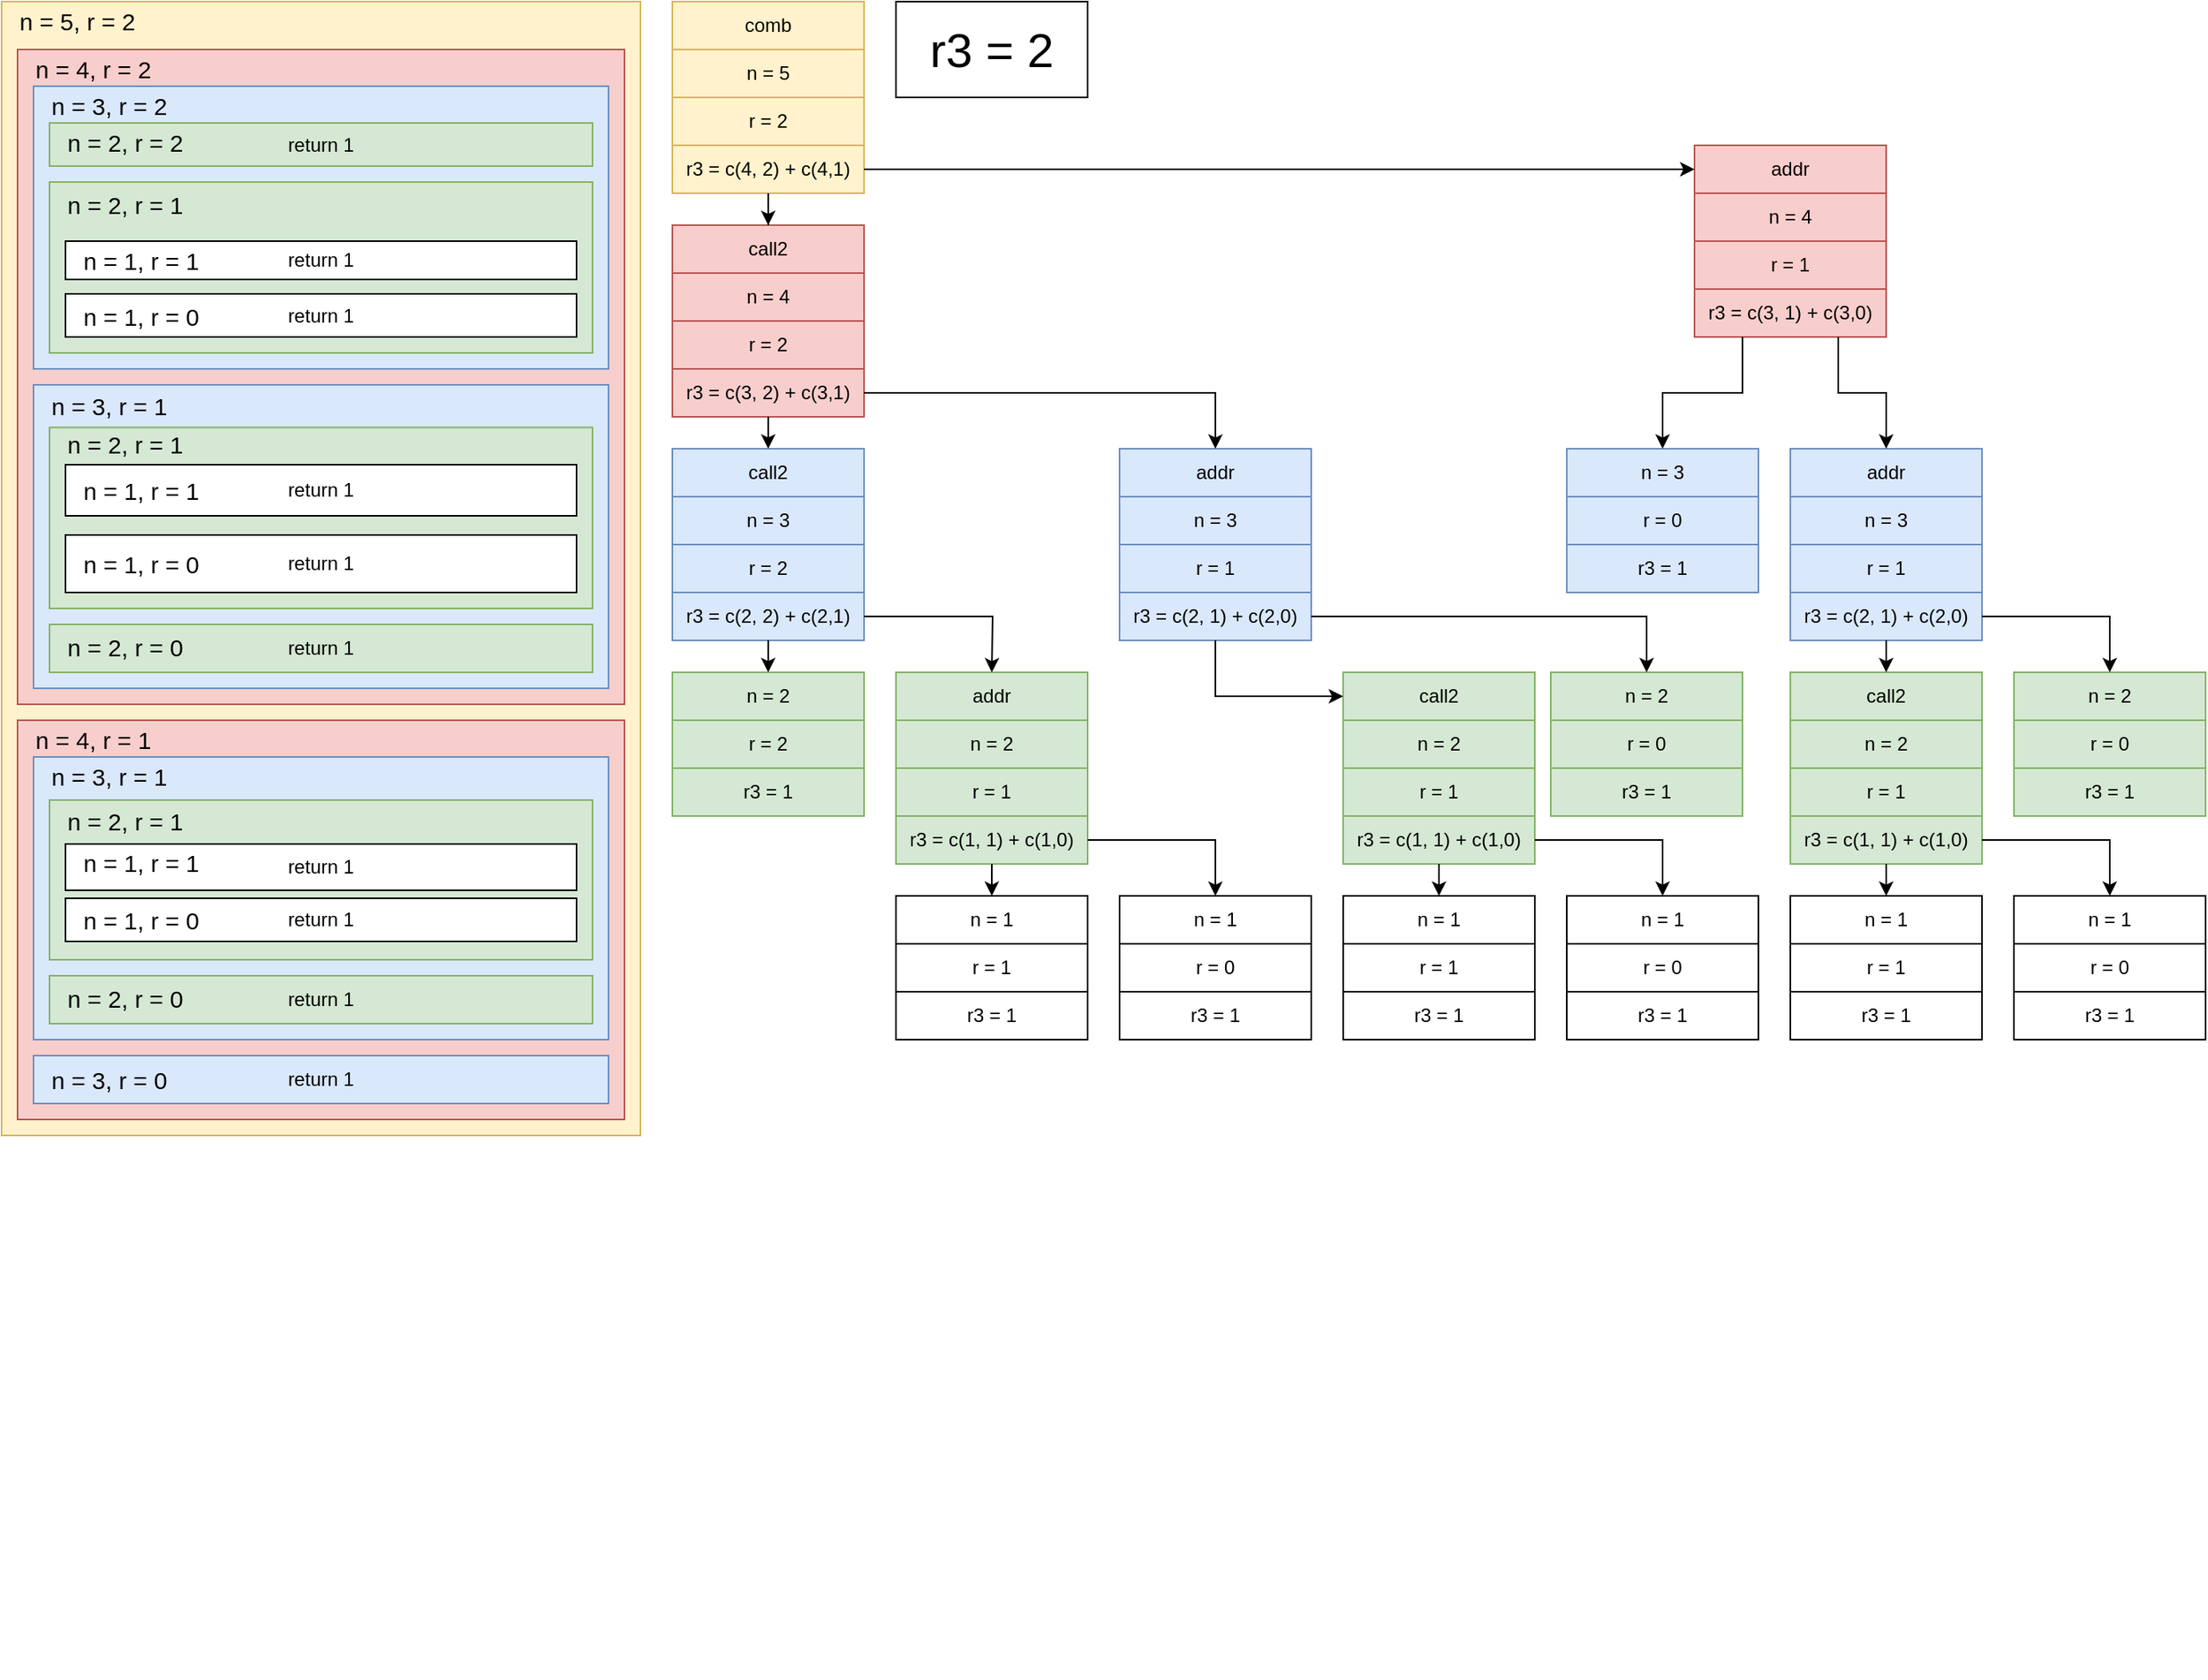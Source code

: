<mxfile version="13.7.9" type="device"><diagram id="LB0WEjZ6d3yHFkSn9CR7" name="Page-1"><mxGraphModel dx="801" dy="484" grid="1" gridSize="10" guides="1" tooltips="1" connect="1" arrows="0" fold="1" page="1" pageScale="1" pageWidth="850" pageHeight="1100" background="none" math="0" shadow="0"><root><mxCell id="0"/><mxCell id="1" parent="0"/><mxCell id="9eh6wwcIrEKke6Cwah-U-30" value="" style="rounded=0;whiteSpace=wrap;html=1;fillColor=#fff2cc;strokeColor=#d6b656;fontColor=#000000;" parent="1" vertex="1"><mxGeometry x="40" y="20" width="400" height="710" as="geometry"/></mxCell><mxCell id="9eh6wwcIrEKke6Cwah-U-1" value="" style="group;fontColor=#000000;" parent="1" vertex="1" connectable="0"><mxGeometry x="50" y="50" width="380" height="420" as="geometry"/></mxCell><mxCell id="PUM15sEf64f6lesMPgHg-26" value="" style="rounded=0;whiteSpace=wrap;html=1;shadow=0;glass=0;fillColor=#f8cecc;strokeColor=#b85450;fontColor=#000000;" parent="9eh6wwcIrEKke6Cwah-U-1" vertex="1"><mxGeometry width="380" height="410" as="geometry"/></mxCell><mxCell id="PUM15sEf64f6lesMPgHg-27" value="&lt;font style=&quot;font-size: 15px&quot;&gt;n = 4, r = 2&lt;/font&gt;" style="text;html=1;strokeColor=none;fillColor=none;align=center;verticalAlign=middle;whiteSpace=wrap;rounded=0;glass=0;shadow=0;fontColor=#000000;" parent="9eh6wwcIrEKke6Cwah-U-1" vertex="1"><mxGeometry width="95.45" height="23" as="geometry"/></mxCell><mxCell id="PUM15sEf64f6lesMPgHg-68" value="" style="rounded=0;whiteSpace=wrap;html=1;shadow=0;glass=0;fillColor=#dae8fc;strokeColor=#6c8ebf;fontColor=#000000;" parent="9eh6wwcIrEKke6Cwah-U-1" vertex="1"><mxGeometry x="10" y="23" width="360" height="177" as="geometry"/></mxCell><mxCell id="PUM15sEf64f6lesMPgHg-69" value="&lt;font style=&quot;font-size: 15px&quot;&gt;n = 3, r = 2&lt;/font&gt;" style="text;html=1;strokeColor=none;fillColor=none;align=center;verticalAlign=middle;whiteSpace=wrap;rounded=0;glass=0;shadow=0;fontColor=#000000;" parent="9eh6wwcIrEKke6Cwah-U-1" vertex="1"><mxGeometry x="10" y="23" width="95.45" height="23" as="geometry"/></mxCell><mxCell id="PUM15sEf64f6lesMPgHg-75" value="return 1" style="rounded=0;whiteSpace=wrap;html=1;shadow=0;glass=0;fillColor=#d5e8d4;strokeColor=#82b366;sketch=0;fontColor=#000000;" parent="9eh6wwcIrEKke6Cwah-U-1" vertex="1"><mxGeometry x="20" y="46" width="340" height="27" as="geometry"/></mxCell><mxCell id="PUM15sEf64f6lesMPgHg-76" value="&lt;font style=&quot;font-size: 15px&quot;&gt;n = 2, r = 2&lt;/font&gt;" style="text;html=1;strokeColor=none;fillColor=none;align=center;verticalAlign=middle;whiteSpace=wrap;rounded=0;glass=0;shadow=0;fontColor=#000000;" parent="9eh6wwcIrEKke6Cwah-U-1" vertex="1"><mxGeometry x="20" y="46" width="95.45" height="23" as="geometry"/></mxCell><mxCell id="PUM15sEf64f6lesMPgHg-77" value="" style="rounded=0;whiteSpace=wrap;html=1;shadow=0;glass=0;fillColor=#d5e8d4;strokeColor=#82b366;fontColor=#000000;" parent="9eh6wwcIrEKke6Cwah-U-1" vertex="1"><mxGeometry x="20" y="83" width="340" height="107" as="geometry"/></mxCell><mxCell id="PUM15sEf64f6lesMPgHg-82" value="&lt;font style=&quot;font-size: 15px&quot;&gt;n = 2, r = 1&lt;/font&gt;" style="text;html=1;strokeColor=none;fillColor=none;align=center;verticalAlign=middle;whiteSpace=wrap;rounded=0;glass=0;shadow=0;fontColor=#000000;" parent="9eh6wwcIrEKke6Cwah-U-1" vertex="1"><mxGeometry x="20" y="83.5" width="95.45" height="26.5" as="geometry"/></mxCell><mxCell id="PUM15sEf64f6lesMPgHg-90" value="" style="group;fontColor=#000000;" parent="9eh6wwcIrEKke6Cwah-U-1" vertex="1" connectable="0"><mxGeometry x="30" y="120" width="320" height="24" as="geometry"/></mxCell><mxCell id="PUM15sEf64f6lesMPgHg-78" value="return 1" style="rounded=0;whiteSpace=wrap;html=1;shadow=0;glass=0;fontColor=#000000;" parent="PUM15sEf64f6lesMPgHg-90" vertex="1"><mxGeometry width="320" height="24" as="geometry"/></mxCell><mxCell id="PUM15sEf64f6lesMPgHg-79" value="&lt;font style=&quot;font-size: 15px&quot;&gt;n = 1, r = 1&lt;/font&gt;" style="text;html=1;strokeColor=none;fillColor=none;align=center;verticalAlign=middle;whiteSpace=wrap;rounded=0;glass=0;shadow=0;fontColor=#000000;" parent="PUM15sEf64f6lesMPgHg-90" vertex="1"><mxGeometry y="0.5" width="95.45" height="23.5" as="geometry"/></mxCell><mxCell id="PUM15sEf64f6lesMPgHg-92" value="" style="group;fontColor=#000000;" parent="9eh6wwcIrEKke6Cwah-U-1" vertex="1" connectable="0"><mxGeometry x="30" y="153" width="320" height="27" as="geometry"/></mxCell><mxCell id="PUM15sEf64f6lesMPgHg-80" value="return 1" style="rounded=0;whiteSpace=wrap;html=1;shadow=0;glass=0;fontColor=#000000;" parent="PUM15sEf64f6lesMPgHg-92" vertex="1"><mxGeometry width="320" height="27" as="geometry"/></mxCell><mxCell id="PUM15sEf64f6lesMPgHg-91" value="&lt;font style=&quot;font-size: 15px&quot;&gt;n = 1, r = 0&lt;/font&gt;" style="text;html=1;strokeColor=none;fillColor=none;align=center;verticalAlign=middle;whiteSpace=wrap;rounded=0;glass=0;shadow=0;fontColor=#000000;" parent="PUM15sEf64f6lesMPgHg-92" vertex="1"><mxGeometry width="95.45" height="27" as="geometry"/></mxCell><mxCell id="PUM15sEf64f6lesMPgHg-83" value="" style="rounded=0;whiteSpace=wrap;html=1;shadow=0;glass=0;fillColor=#dae8fc;strokeColor=#6c8ebf;fontColor=#000000;" parent="9eh6wwcIrEKke6Cwah-U-1" vertex="1"><mxGeometry x="10" y="210" width="360" height="190" as="geometry"/></mxCell><mxCell id="PUM15sEf64f6lesMPgHg-84" value="&lt;font style=&quot;font-size: 15px&quot;&gt;n = 3, r = 1&lt;/font&gt;" style="text;html=1;strokeColor=none;fillColor=none;align=center;verticalAlign=middle;whiteSpace=wrap;rounded=0;glass=0;shadow=0;fontColor=#000000;" parent="9eh6wwcIrEKke6Cwah-U-1" vertex="1"><mxGeometry x="10" y="210" width="95.45" height="26.667" as="geometry"/></mxCell><mxCell id="PUM15sEf64f6lesMPgHg-85" value="" style="rounded=0;whiteSpace=wrap;html=1;shadow=0;glass=0;fillColor=#d5e8d4;strokeColor=#82b366;fontColor=#000000;" parent="9eh6wwcIrEKke6Cwah-U-1" vertex="1"><mxGeometry x="20" y="236.67" width="340" height="113.33" as="geometry"/></mxCell><mxCell id="PUM15sEf64f6lesMPgHg-89" value="" style="group;fontColor=#000000;" parent="9eh6wwcIrEKke6Cwah-U-1" vertex="1" connectable="0"><mxGeometry x="20" y="360" width="340" height="36.67" as="geometry"/></mxCell><mxCell id="PUM15sEf64f6lesMPgHg-87" value="return 1" style="rounded=0;whiteSpace=wrap;html=1;shadow=0;glass=0;fillColor=#d5e8d4;strokeColor=#82b366;fontColor=#000000;" parent="PUM15sEf64f6lesMPgHg-89" vertex="1"><mxGeometry width="340" height="30" as="geometry"/></mxCell><mxCell id="PUM15sEf64f6lesMPgHg-88" value="&lt;font style=&quot;font-size: 15px&quot;&gt;n = 2, r = 0&lt;/font&gt;" style="text;html=1;strokeColor=none;fillColor=none;align=center;verticalAlign=middle;whiteSpace=wrap;rounded=0;glass=0;shadow=0;fontColor=#000000;" parent="PUM15sEf64f6lesMPgHg-89" vertex="1"><mxGeometry width="95.45" height="27.499" as="geometry"/></mxCell><mxCell id="PUM15sEf64f6lesMPgHg-86" value="&lt;font style=&quot;font-size: 15px&quot;&gt;n = 2, r = 1&lt;/font&gt;" style="text;html=1;strokeColor=none;fillColor=none;align=center;verticalAlign=middle;whiteSpace=wrap;rounded=0;glass=0;shadow=0;fontColor=#000000;" parent="9eh6wwcIrEKke6Cwah-U-1" vertex="1"><mxGeometry x="20" y="236.67" width="95.45" height="20" as="geometry"/></mxCell><mxCell id="PUM15sEf64f6lesMPgHg-95" value="" style="group;fontColor=#000000;" parent="9eh6wwcIrEKke6Cwah-U-1" vertex="1" connectable="0"><mxGeometry x="30" y="260.003" width="320" height="32" as="geometry"/></mxCell><mxCell id="PUM15sEf64f6lesMPgHg-96" value="return 1" style="rounded=0;whiteSpace=wrap;html=1;shadow=0;glass=0;fontColor=#000000;" parent="PUM15sEf64f6lesMPgHg-95" vertex="1"><mxGeometry width="320" height="32" as="geometry"/></mxCell><mxCell id="PUM15sEf64f6lesMPgHg-97" value="&lt;font style=&quot;font-size: 15px&quot;&gt;n = 1, r = 1&lt;/font&gt;" style="text;html=1;strokeColor=none;fillColor=none;align=center;verticalAlign=middle;whiteSpace=wrap;rounded=0;glass=0;shadow=0;fontColor=#000000;" parent="PUM15sEf64f6lesMPgHg-95" vertex="1"><mxGeometry y="0.667" width="95.45" height="31.333" as="geometry"/></mxCell><mxCell id="PUM15sEf64f6lesMPgHg-98" value="" style="group;fontColor=#000000;" parent="9eh6wwcIrEKke6Cwah-U-1" vertex="1" connectable="0"><mxGeometry x="30" y="304.003" width="320" height="36" as="geometry"/></mxCell><mxCell id="PUM15sEf64f6lesMPgHg-99" value="return 1" style="rounded=0;whiteSpace=wrap;html=1;shadow=0;glass=0;fontColor=#000000;" parent="PUM15sEf64f6lesMPgHg-98" vertex="1"><mxGeometry width="320" height="36" as="geometry"/></mxCell><mxCell id="PUM15sEf64f6lesMPgHg-100" value="&lt;font style=&quot;font-size: 15px&quot;&gt;n = 1, r = 0&lt;/font&gt;" style="text;html=1;strokeColor=none;fillColor=none;align=center;verticalAlign=middle;whiteSpace=wrap;rounded=0;glass=0;shadow=0;fontColor=#000000;" parent="PUM15sEf64f6lesMPgHg-98" vertex="1"><mxGeometry width="95.45" height="36" as="geometry"/></mxCell><mxCell id="9eh6wwcIrEKke6Cwah-U-2" value="" style="group;fontColor=#000000;" parent="1" vertex="1" connectable="0"><mxGeometry x="50" y="470" width="380" height="600" as="geometry"/></mxCell><mxCell id="9eh6wwcIrEKke6Cwah-U-4" value="&lt;font style=&quot;font-size: 15px&quot;&gt;n = 4, r = 1&lt;/font&gt;" style="text;html=1;strokeColor=none;fillColor=none;align=center;verticalAlign=middle;whiteSpace=wrap;rounded=0;glass=0;shadow=0;fontColor=#000000;" parent="9eh6wwcIrEKke6Cwah-U-2" vertex="1"><mxGeometry width="95.45" height="23" as="geometry"/></mxCell><mxCell id="9eh6wwcIrEKke6Cwah-U-6" value="&lt;font style=&quot;font-size: 15px&quot;&gt;n = 3, r = 1&lt;/font&gt;" style="text;html=1;strokeColor=none;fillColor=none;align=center;verticalAlign=middle;whiteSpace=wrap;rounded=0;glass=0;shadow=0;fontColor=#000000;" parent="9eh6wwcIrEKke6Cwah-U-2" vertex="1"><mxGeometry x="10" y="23" width="95.45" height="23" as="geometry"/></mxCell><mxCell id="9eh6wwcIrEKke6Cwah-U-9" value="" style="rounded=0;whiteSpace=wrap;html=1;shadow=0;glass=0;fillColor=#d5e8d4;strokeColor=#82b366;fontColor=#000000;" parent="9eh6wwcIrEKke6Cwah-U-2" vertex="1"><mxGeometry x="20" y="80" width="340" height="107" as="geometry"/></mxCell><mxCell id="9eh6wwcIrEKke6Cwah-U-10" value="&lt;font style=&quot;font-size: 15px&quot;&gt;n = 2, r = 1&lt;/font&gt;" style="text;html=1;strokeColor=none;fillColor=none;align=center;verticalAlign=middle;whiteSpace=wrap;rounded=0;glass=0;shadow=0;fontColor=#000000;" parent="9eh6wwcIrEKke6Cwah-U-2" vertex="1"><mxGeometry x="20" y="83.5" width="95.45" height="26.5" as="geometry"/></mxCell><mxCell id="9eh6wwcIrEKke6Cwah-U-11" value="" style="group;container=1;fontColor=#000000;" parent="9eh6wwcIrEKke6Cwah-U-2" vertex="1" connectable="0"><mxGeometry x="30" y="120" width="350" height="480" as="geometry"/></mxCell><mxCell id="9eh6wwcIrEKke6Cwah-U-12" value="return 1" style="rounded=0;whiteSpace=wrap;html=1;shadow=0;glass=0;fontColor=#000000;" parent="9eh6wwcIrEKke6Cwah-U-11" vertex="1"><mxGeometry width="320" height="24" as="geometry"/></mxCell><mxCell id="9eh6wwcIrEKke6Cwah-U-13" value="&lt;font style=&quot;font-size: 15px&quot;&gt;n = 1, r = 1&lt;/font&gt;" style="text;html=1;strokeColor=none;fillColor=none;align=center;verticalAlign=middle;whiteSpace=wrap;rounded=0;glass=0;shadow=0;fontColor=#000000;" parent="9eh6wwcIrEKke6Cwah-U-11" vertex="1"><mxGeometry y="0.5" width="95.45" height="23.5" as="geometry"/></mxCell><mxCell id="9eh6wwcIrEKke6Cwah-U-36" value="" style="group;container=1;fontColor=#000000;" parent="9eh6wwcIrEKke6Cwah-U-11" vertex="1" connectable="0"><mxGeometry x="-30" y="-120" width="380" height="600" as="geometry"/></mxCell><mxCell id="9eh6wwcIrEKke6Cwah-U-37" value="" style="rounded=0;whiteSpace=wrap;html=1;shadow=0;glass=0;fillColor=#f8cecc;strokeColor=#b85450;fontColor=#000000;" parent="9eh6wwcIrEKke6Cwah-U-36" vertex="1"><mxGeometry width="380" height="250" as="geometry"/></mxCell><mxCell id="9eh6wwcIrEKke6Cwah-U-38" value="&lt;font style=&quot;font-size: 15px&quot;&gt;n = 4, r = 1&lt;/font&gt;" style="text;html=1;strokeColor=none;fillColor=none;align=center;verticalAlign=middle;whiteSpace=wrap;rounded=0;glass=0;shadow=0;fontColor=#000000;" parent="9eh6wwcIrEKke6Cwah-U-36" vertex="1"><mxGeometry width="95.45" height="23" as="geometry"/></mxCell><mxCell id="9eh6wwcIrEKke6Cwah-U-39" value="" style="rounded=0;whiteSpace=wrap;html=1;shadow=0;glass=0;fillColor=#dae8fc;strokeColor=#6c8ebf;fontColor=#000000;" parent="9eh6wwcIrEKke6Cwah-U-36" vertex="1"><mxGeometry x="10" y="23" width="360" height="177" as="geometry"/></mxCell><mxCell id="9eh6wwcIrEKke6Cwah-U-40" value="&lt;font style=&quot;font-size: 15px&quot;&gt;n = 3, r = 1&lt;/font&gt;" style="text;html=1;strokeColor=none;fillColor=none;align=center;verticalAlign=middle;whiteSpace=wrap;rounded=0;glass=0;shadow=0;fontColor=#000000;" parent="9eh6wwcIrEKke6Cwah-U-36" vertex="1"><mxGeometry x="10" y="23" width="95.45" height="23" as="geometry"/></mxCell><mxCell id="9eh6wwcIrEKke6Cwah-U-41" value="" style="rounded=0;whiteSpace=wrap;html=1;shadow=0;glass=0;fillColor=#d5e8d4;strokeColor=#82b366;fontColor=#000000;" parent="9eh6wwcIrEKke6Cwah-U-36" vertex="1"><mxGeometry x="20" y="50" width="340" height="100" as="geometry"/></mxCell><mxCell id="9eh6wwcIrEKke6Cwah-U-42" value="&lt;font style=&quot;font-size: 15px&quot;&gt;n = 2, r = 1&lt;/font&gt;" style="text;html=1;strokeColor=none;fillColor=none;align=center;verticalAlign=middle;whiteSpace=wrap;rounded=0;glass=0;shadow=0;fontColor=#000000;" parent="9eh6wwcIrEKke6Cwah-U-36" vertex="1"><mxGeometry x="20" y="50" width="95.45" height="26.5" as="geometry"/></mxCell><mxCell id="9eh6wwcIrEKke6Cwah-U-44" value="" style="group;fontColor=#000000;" parent="9eh6wwcIrEKke6Cwah-U-36" vertex="1" connectable="0"><mxGeometry x="30" y="76.5" width="320" height="30" as="geometry"/></mxCell><mxCell id="9eh6wwcIrEKke6Cwah-U-45" value="return 1" style="rounded=0;whiteSpace=wrap;html=1;shadow=0;glass=0;fontColor=#000000;" parent="9eh6wwcIrEKke6Cwah-U-44" vertex="1"><mxGeometry y="1" width="320" height="29" as="geometry"/></mxCell><mxCell id="9eh6wwcIrEKke6Cwah-U-46" value="&lt;font style=&quot;font-size: 15px&quot;&gt;n = 1, r = 1&lt;/font&gt;" style="text;html=1;strokeColor=none;fillColor=none;align=center;verticalAlign=middle;whiteSpace=wrap;rounded=0;glass=0;shadow=0;fontColor=#000000;" parent="9eh6wwcIrEKke6Cwah-U-44" vertex="1"><mxGeometry y="0.5" width="95.45" height="23.5" as="geometry"/></mxCell><mxCell id="9eh6wwcIrEKke6Cwah-U-14" value="" style="group;fontColor=#000000;" parent="9eh6wwcIrEKke6Cwah-U-36" vertex="1" connectable="0"><mxGeometry x="30" y="111.5" width="320" height="27" as="geometry"/></mxCell><mxCell id="9eh6wwcIrEKke6Cwah-U-34" value="" style="group;fontColor=#000000;" parent="9eh6wwcIrEKke6Cwah-U-14" vertex="1" connectable="0"><mxGeometry width="320" height="27" as="geometry"/></mxCell><mxCell id="9eh6wwcIrEKke6Cwah-U-15" value="return 1" style="rounded=0;whiteSpace=wrap;html=1;shadow=0;glass=0;fontColor=#000000;" parent="9eh6wwcIrEKke6Cwah-U-34" vertex="1"><mxGeometry width="320" height="27" as="geometry"/></mxCell><mxCell id="9eh6wwcIrEKke6Cwah-U-16" value="&lt;font style=&quot;font-size: 15px&quot;&gt;n = 1, r = 0&lt;/font&gt;" style="text;html=1;strokeColor=none;fillColor=none;align=center;verticalAlign=middle;whiteSpace=wrap;rounded=0;glass=0;shadow=0;fontColor=#000000;" parent="9eh6wwcIrEKke6Cwah-U-34" vertex="1"><mxGeometry width="95.45" height="27" as="geometry"/></mxCell><mxCell id="9eh6wwcIrEKke6Cwah-U-53" value="return 1" style="rounded=0;whiteSpace=wrap;html=1;shadow=0;glass=0;fillColor=#d5e8d4;strokeColor=#82b366;fontColor=#000000;" parent="9eh6wwcIrEKke6Cwah-U-36" vertex="1"><mxGeometry x="20" y="160" width="340" height="30" as="geometry"/></mxCell><mxCell id="9eh6wwcIrEKke6Cwah-U-54" value="&lt;font style=&quot;font-size: 15px&quot;&gt;n = 2, r = 0&lt;/font&gt;" style="text;html=1;strokeColor=none;fillColor=none;align=center;verticalAlign=middle;whiteSpace=wrap;rounded=0;glass=0;shadow=0;fontColor=#000000;" parent="9eh6wwcIrEKke6Cwah-U-36" vertex="1"><mxGeometry x="20" y="160" width="95.45" height="27.499" as="geometry"/></mxCell><mxCell id="9eh6wwcIrEKke6Cwah-U-18" value="&lt;font style=&quot;font-size: 15px&quot;&gt;n = 3, r = 0&lt;/font&gt;" style="text;html=1;strokeColor=none;fillColor=none;align=center;verticalAlign=middle;whiteSpace=wrap;rounded=0;glass=0;shadow=0;fontColor=#000000;" parent="9eh6wwcIrEKke6Cwah-U-36" vertex="1"><mxGeometry x="10" y="210" width="95.45" height="30" as="geometry"/></mxCell><mxCell id="9eh6wwcIrEKke6Cwah-U-17" value="return 1" style="rounded=0;whiteSpace=wrap;html=1;shadow=0;glass=0;fillColor=#dae8fc;strokeColor=#6c8ebf;fontColor=#000000;" parent="9eh6wwcIrEKke6Cwah-U-36" vertex="1"><mxGeometry x="10" y="210" width="360" height="30" as="geometry"/></mxCell><mxCell id="9eh6wwcIrEKke6Cwah-U-55" value="&lt;font style=&quot;font-size: 15px&quot;&gt;n = 3, r = 0&lt;/font&gt;" style="text;html=1;strokeColor=none;fillColor=none;align=center;verticalAlign=middle;whiteSpace=wrap;rounded=0;glass=0;shadow=0;fontColor=#000000;" parent="9eh6wwcIrEKke6Cwah-U-36" vertex="1"><mxGeometry x="10" y="210" width="95.45" height="30" as="geometry"/></mxCell><mxCell id="9eh6wwcIrEKke6Cwah-U-56" value="&lt;font style=&quot;font-size: 15px&quot;&gt;n = 5, r = 2&lt;/font&gt;" style="text;html=1;strokeColor=none;fillColor=none;align=center;verticalAlign=middle;whiteSpace=wrap;rounded=0;glass=0;shadow=0;fontColor=#000000;" parent="1" vertex="1"><mxGeometry x="40" y="20" width="95.45" height="23" as="geometry"/></mxCell><mxCell id="9eh6wwcIrEKke6Cwah-U-79" value="" style="group;fontColor=#000000;" parent="1" vertex="1" connectable="0"><mxGeometry x="460" y="20" width="120" height="120" as="geometry"/></mxCell><mxCell id="9eh6wwcIrEKke6Cwah-U-57" value="" style="group;fillColor=#fff2cc;strokeColor=#d6b656;fontColor=#000000;" parent="9eh6wwcIrEKke6Cwah-U-79" vertex="1" connectable="0"><mxGeometry width="120" height="90" as="geometry"/></mxCell><mxCell id="9eh6wwcIrEKke6Cwah-U-58" value="&lt;font&gt;comb&lt;/font&gt;" style="rounded=0;whiteSpace=wrap;html=1;shadow=0;glass=0;fillColor=#fff2cc;strokeColor=#d6b656;fontColor=#000000;" parent="9eh6wwcIrEKke6Cwah-U-57" vertex="1"><mxGeometry width="120" height="30" as="geometry"/></mxCell><mxCell id="9eh6wwcIrEKke6Cwah-U-59" value="n = 5" style="rounded=0;whiteSpace=wrap;html=1;shadow=0;glass=0;fillColor=#fff2cc;strokeColor=#d6b656;fontColor=#000000;" parent="9eh6wwcIrEKke6Cwah-U-57" vertex="1"><mxGeometry y="30" width="120" height="30" as="geometry"/></mxCell><mxCell id="9eh6wwcIrEKke6Cwah-U-60" value="r = 2" style="rounded=0;whiteSpace=wrap;html=1;shadow=0;glass=0;fillColor=#fff2cc;strokeColor=#d6b656;fontColor=#000000;" parent="9eh6wwcIrEKke6Cwah-U-57" vertex="1"><mxGeometry y="60" width="120" height="30" as="geometry"/></mxCell><mxCell id="9eh6wwcIrEKke6Cwah-U-78" value="r3 = c(4, 2) + c(4,1)" style="rounded=0;whiteSpace=wrap;html=1;shadow=0;glass=0;fillColor=#fff2cc;strokeColor=#d6b656;fontColor=#000000;" parent="9eh6wwcIrEKke6Cwah-U-79" vertex="1"><mxGeometry y="90" width="120" height="30" as="geometry"/></mxCell><mxCell id="9eh6wwcIrEKke6Cwah-U-81" value="" style="group;fontColor=#000000;" parent="1" vertex="1" connectable="0"><mxGeometry x="460" y="160" width="120" height="120" as="geometry"/></mxCell><mxCell id="PUM15sEf64f6lesMPgHg-124" value="" style="group;fontColor=#000000;" parent="9eh6wwcIrEKke6Cwah-U-81" vertex="1" connectable="0"><mxGeometry width="120" height="90" as="geometry"/></mxCell><mxCell id="PUM15sEf64f6lesMPgHg-101" value="call2" style="rounded=0;whiteSpace=wrap;html=1;shadow=0;glass=0;fillColor=#f8cecc;strokeColor=#b85450;fontColor=#000000;" parent="PUM15sEf64f6lesMPgHg-124" vertex="1"><mxGeometry width="120" height="30" as="geometry"/></mxCell><mxCell id="PUM15sEf64f6lesMPgHg-102" value="n = 4" style="rounded=0;whiteSpace=wrap;html=1;shadow=0;glass=0;fillColor=#f8cecc;strokeColor=#b85450;fontColor=#000000;" parent="PUM15sEf64f6lesMPgHg-124" vertex="1"><mxGeometry y="30" width="120" height="30" as="geometry"/></mxCell><mxCell id="PUM15sEf64f6lesMPgHg-103" value="r = 2" style="rounded=0;whiteSpace=wrap;html=1;shadow=0;glass=0;fillColor=#f8cecc;strokeColor=#b85450;fontColor=#000000;" parent="PUM15sEf64f6lesMPgHg-124" vertex="1"><mxGeometry y="60" width="120" height="30" as="geometry"/></mxCell><mxCell id="9eh6wwcIrEKke6Cwah-U-80" value="r3 = c(3, 2) + c(3,1)" style="rounded=0;whiteSpace=wrap;html=1;shadow=0;glass=0;fillColor=#f8cecc;strokeColor=#b85450;fontColor=#000000;" parent="9eh6wwcIrEKke6Cwah-U-81" vertex="1"><mxGeometry y="90" width="120" height="30" as="geometry"/></mxCell><mxCell id="9eh6wwcIrEKke6Cwah-U-87" value="" style="group;fontColor=#000000;" parent="1" vertex="1" connectable="0"><mxGeometry x="1100" y="110" width="120" height="120" as="geometry"/></mxCell><mxCell id="9eh6wwcIrEKke6Cwah-U-82" value="" style="group;fontColor=#000000;" parent="9eh6wwcIrEKke6Cwah-U-87" vertex="1" connectable="0"><mxGeometry width="120" height="90" as="geometry"/></mxCell><mxCell id="9eh6wwcIrEKke6Cwah-U-83" value="addr" style="rounded=0;whiteSpace=wrap;html=1;shadow=0;glass=0;fillColor=#f8cecc;strokeColor=#b85450;fontColor=#000000;" parent="9eh6wwcIrEKke6Cwah-U-82" vertex="1"><mxGeometry width="120" height="30" as="geometry"/></mxCell><mxCell id="9eh6wwcIrEKke6Cwah-U-84" value="n = 4" style="rounded=0;whiteSpace=wrap;html=1;shadow=0;glass=0;fillColor=#f8cecc;strokeColor=#b85450;fontColor=#000000;" parent="9eh6wwcIrEKke6Cwah-U-82" vertex="1"><mxGeometry y="30" width="120" height="30" as="geometry"/></mxCell><mxCell id="9eh6wwcIrEKke6Cwah-U-85" value="r = 1" style="rounded=0;whiteSpace=wrap;html=1;shadow=0;glass=0;fillColor=#f8cecc;strokeColor=#b85450;fontColor=#000000;" parent="9eh6wwcIrEKke6Cwah-U-82" vertex="1"><mxGeometry y="60" width="120" height="30" as="geometry"/></mxCell><mxCell id="9eh6wwcIrEKke6Cwah-U-86" value="r3 = c(3, 1) + c(3,0)" style="rounded=0;whiteSpace=wrap;html=1;shadow=0;glass=0;fillColor=#f8cecc;strokeColor=#b85450;fontColor=#000000;" parent="9eh6wwcIrEKke6Cwah-U-87" vertex="1"><mxGeometry y="90" width="120" height="30" as="geometry"/></mxCell><mxCell id="9eh6wwcIrEKke6Cwah-U-90" value="" style="group;fontColor=#000000;" parent="1" vertex="1" connectable="0"><mxGeometry x="460" y="410" width="120" height="120" as="geometry"/></mxCell><mxCell id="9eh6wwcIrEKke6Cwah-U-65" value="" style="group;fontColor=#000000;" parent="9eh6wwcIrEKke6Cwah-U-90" vertex="1" connectable="0"><mxGeometry width="120" height="90" as="geometry"/></mxCell><mxCell id="9eh6wwcIrEKke6Cwah-U-67" value="n = 2" style="rounded=0;whiteSpace=wrap;html=1;shadow=0;glass=0;fillColor=#d5e8d4;strokeColor=#82b366;fontColor=#000000;" parent="9eh6wwcIrEKke6Cwah-U-65" vertex="1"><mxGeometry y="30" width="120" height="30" as="geometry"/></mxCell><mxCell id="9eh6wwcIrEKke6Cwah-U-114" style="edgeStyle=orthogonalEdgeStyle;rounded=0;orthogonalLoop=1;jettySize=auto;html=1;exitX=0.5;exitY=0;exitDx=0;exitDy=0;entryX=0.5;entryY=1;entryDx=0;entryDy=0;fontColor=#000000;" parent="9eh6wwcIrEKke6Cwah-U-65" source="9eh6wwcIrEKke6Cwah-U-68" target="9eh6wwcIrEKke6Cwah-U-67" edge="1"><mxGeometry relative="1" as="geometry"/></mxCell><mxCell id="9eh6wwcIrEKke6Cwah-U-68" value="r = 2" style="rounded=0;whiteSpace=wrap;html=1;shadow=0;glass=0;fillColor=#d5e8d4;strokeColor=#82b366;fontColor=#000000;" parent="9eh6wwcIrEKke6Cwah-U-65" vertex="1"><mxGeometry y="60" width="120" height="30" as="geometry"/></mxCell><mxCell id="9eh6wwcIrEKke6Cwah-U-88" value="r3 = 1" style="rounded=0;whiteSpace=wrap;html=1;shadow=0;glass=0;fillColor=#d5e8d4;strokeColor=#82b366;fontColor=#000000;" parent="9eh6wwcIrEKke6Cwah-U-90" vertex="1"><mxGeometry y="90" width="120" height="30" as="geometry"/></mxCell><mxCell id="9eh6wwcIrEKke6Cwah-U-91" value="" style="group;fontColor=#000000;" parent="1" vertex="1" connectable="0"><mxGeometry x="600" y="440" width="120" height="120.0" as="geometry"/></mxCell><mxCell id="PUM15sEf64f6lesMPgHg-125" value="" style="group;fontColor=#000000;" parent="9eh6wwcIrEKke6Cwah-U-91" vertex="1" connectable="0"><mxGeometry width="120" height="90" as="geometry"/></mxCell><mxCell id="PUM15sEf64f6lesMPgHg-110" value="addr" style="rounded=0;whiteSpace=wrap;html=1;shadow=0;glass=0;fillColor=#d5e8d4;strokeColor=#82b366;fontColor=#000000;" parent="PUM15sEf64f6lesMPgHg-125" vertex="1"><mxGeometry width="120" height="30" as="geometry"/></mxCell><mxCell id="PUM15sEf64f6lesMPgHg-111" value="n = 2" style="rounded=0;whiteSpace=wrap;html=1;shadow=0;glass=0;fillColor=#d5e8d4;strokeColor=#82b366;fontColor=#000000;" parent="PUM15sEf64f6lesMPgHg-125" vertex="1"><mxGeometry y="30" width="120" height="30" as="geometry"/></mxCell><mxCell id="PUM15sEf64f6lesMPgHg-112" value="r = 1" style="rounded=0;whiteSpace=wrap;html=1;shadow=0;glass=0;fillColor=#d5e8d4;strokeColor=#82b366;fontColor=#000000;" parent="PUM15sEf64f6lesMPgHg-125" vertex="1"><mxGeometry y="60" width="120" height="30" as="geometry"/></mxCell><mxCell id="9eh6wwcIrEKke6Cwah-U-89" value="r3 = c(1, 1) + c(1,0)" style="rounded=0;whiteSpace=wrap;html=1;shadow=0;glass=0;fillColor=#d5e8d4;strokeColor=#82b366;fontColor=#000000;" parent="9eh6wwcIrEKke6Cwah-U-91" vertex="1"><mxGeometry y="90.0" width="120" height="30" as="geometry"/></mxCell><mxCell id="9eh6wwcIrEKke6Cwah-U-95" value="" style="group;fontColor=#000000;" parent="1" vertex="1" connectable="0"><mxGeometry x="740" y="300" width="120" height="120" as="geometry"/></mxCell><mxCell id="PUM15sEf64f6lesMPgHg-130" value="" style="group;fontColor=#000000;" parent="9eh6wwcIrEKke6Cwah-U-95" vertex="1" connectable="0"><mxGeometry width="120" height="90" as="geometry"/></mxCell><mxCell id="PUM15sEf64f6lesMPgHg-117" value="addr" style="rounded=0;whiteSpace=wrap;html=1;shadow=0;glass=0;fillColor=#dae8fc;strokeColor=#6c8ebf;fontColor=#000000;" parent="PUM15sEf64f6lesMPgHg-130" vertex="1"><mxGeometry width="120" height="30" as="geometry"/></mxCell><mxCell id="PUM15sEf64f6lesMPgHg-118" value="n = 3" style="rounded=0;whiteSpace=wrap;html=1;shadow=0;glass=0;fillColor=#dae8fc;strokeColor=#6c8ebf;fontColor=#000000;" parent="PUM15sEf64f6lesMPgHg-130" vertex="1"><mxGeometry y="30" width="120" height="30" as="geometry"/></mxCell><mxCell id="PUM15sEf64f6lesMPgHg-119" value="r = 1" style="rounded=0;whiteSpace=wrap;html=1;shadow=0;glass=0;fillColor=#dae8fc;strokeColor=#6c8ebf;fontColor=#000000;" parent="PUM15sEf64f6lesMPgHg-130" vertex="1"><mxGeometry y="60" width="120" height="30" as="geometry"/></mxCell><mxCell id="9eh6wwcIrEKke6Cwah-U-94" value="r3 = c(2, 1) + c(2,0)" style="rounded=0;whiteSpace=wrap;html=1;shadow=0;glass=0;fillColor=#dae8fc;strokeColor=#6c8ebf;fontColor=#000000;" parent="9eh6wwcIrEKke6Cwah-U-95" vertex="1"><mxGeometry y="90" width="120" height="30" as="geometry"/></mxCell><mxCell id="9eh6wwcIrEKke6Cwah-U-96" value="" style="group;fontColor=#000000;" parent="1" vertex="1" connectable="0"><mxGeometry x="460" y="300" width="120" height="120" as="geometry"/></mxCell><mxCell id="PUM15sEf64f6lesMPgHg-129" value="" style="group;fontColor=#000000;" parent="9eh6wwcIrEKke6Cwah-U-96" vertex="1" connectable="0"><mxGeometry width="120" height="90" as="geometry"/></mxCell><mxCell id="PUM15sEf64f6lesMPgHg-106" value="r = 2" style="rounded=0;whiteSpace=wrap;html=1;shadow=0;glass=0;fillColor=#dae8fc;strokeColor=#6c8ebf;fontColor=#000000;" parent="PUM15sEf64f6lesMPgHg-129" vertex="1"><mxGeometry y="60" width="120" height="30" as="geometry"/></mxCell><mxCell id="PUM15sEf64f6lesMPgHg-127" value="call2" style="rounded=0;whiteSpace=wrap;html=1;shadow=0;glass=0;fillColor=#dae8fc;strokeColor=#6c8ebf;fontColor=#000000;" parent="PUM15sEf64f6lesMPgHg-129" vertex="1"><mxGeometry width="120" height="30" as="geometry"/></mxCell><mxCell id="PUM15sEf64f6lesMPgHg-128" value="n = 3" style="rounded=0;whiteSpace=wrap;html=1;shadow=0;glass=0;fillColor=#dae8fc;strokeColor=#6c8ebf;fontColor=#000000;" parent="PUM15sEf64f6lesMPgHg-129" vertex="1"><mxGeometry y="30" width="120" height="30" as="geometry"/></mxCell><mxCell id="9eh6wwcIrEKke6Cwah-U-92" value="r3 = c(2, 2) + c(2,1)" style="rounded=0;whiteSpace=wrap;html=1;shadow=0;glass=0;fillColor=#dae8fc;strokeColor=#6c8ebf;fontColor=#000000;" parent="9eh6wwcIrEKke6Cwah-U-96" vertex="1"><mxGeometry y="90" width="120" height="30" as="geometry"/></mxCell><mxCell id="9eh6wwcIrEKke6Cwah-U-99" value="" style="group;fontColor=#000000;" parent="1" vertex="1" connectable="0"><mxGeometry x="740" y="550" width="120" height="120" as="geometry"/></mxCell><mxCell id="9eh6wwcIrEKke6Cwah-U-74" value="" style="group;fontColor=#000000;" parent="9eh6wwcIrEKke6Cwah-U-99" vertex="1" connectable="0"><mxGeometry width="120" height="90" as="geometry"/></mxCell><mxCell id="9eh6wwcIrEKke6Cwah-U-117" style="edgeStyle=orthogonalEdgeStyle;rounded=0;orthogonalLoop=1;jettySize=auto;html=1;exitX=0.25;exitY=1;exitDx=0;exitDy=0;entryX=0.25;entryY=0;entryDx=0;entryDy=0;fontColor=#000000;" parent="9eh6wwcIrEKke6Cwah-U-74" source="9eh6wwcIrEKke6Cwah-U-76" target="9eh6wwcIrEKke6Cwah-U-77" edge="1"><mxGeometry relative="1" as="geometry"/></mxCell><mxCell id="9eh6wwcIrEKke6Cwah-U-76" value="n = 1" style="rounded=0;whiteSpace=wrap;html=1;shadow=0;glass=0;fontColor=#000000;" parent="9eh6wwcIrEKke6Cwah-U-74" vertex="1"><mxGeometry y="30" width="120" height="30" as="geometry"/></mxCell><mxCell id="9eh6wwcIrEKke6Cwah-U-77" value="r = 0" style="rounded=0;whiteSpace=wrap;html=1;shadow=0;glass=0;fontColor=#000000;" parent="9eh6wwcIrEKke6Cwah-U-74" vertex="1"><mxGeometry y="60" width="120" height="30" as="geometry"/></mxCell><mxCell id="9eh6wwcIrEKke6Cwah-U-98" value="r3 = 1" style="rounded=0;whiteSpace=wrap;html=1;shadow=0;glass=0;fontColor=#000000;" parent="9eh6wwcIrEKke6Cwah-U-99" vertex="1"><mxGeometry y="90" width="120" height="30" as="geometry"/></mxCell><mxCell id="9eh6wwcIrEKke6Cwah-U-100" value="" style="group;fontColor=#000000;" parent="1" vertex="1" connectable="0"><mxGeometry x="600" y="550" width="540" height="120" as="geometry"/></mxCell><mxCell id="9eh6wwcIrEKke6Cwah-U-69" value="" style="group;fontColor=#000000;" parent="9eh6wwcIrEKke6Cwah-U-100" vertex="1" connectable="0"><mxGeometry width="540" height="120" as="geometry"/></mxCell><mxCell id="9eh6wwcIrEKke6Cwah-U-71" value="n = 1" style="rounded=0;whiteSpace=wrap;html=1;shadow=0;glass=0;fontColor=#000000;" parent="9eh6wwcIrEKke6Cwah-U-69" vertex="1"><mxGeometry y="30" width="120" height="30" as="geometry"/></mxCell><mxCell id="9eh6wwcIrEKke6Cwah-U-72" value="r = 1" style="rounded=0;whiteSpace=wrap;html=1;shadow=0;glass=0;fontColor=#000000;" parent="9eh6wwcIrEKke6Cwah-U-69" vertex="1"><mxGeometry y="60" width="120" height="30" as="geometry"/></mxCell><mxCell id="H35ncqiijNLKjdmkTaRm-1" value="" style="group;fontColor=#000000;" vertex="1" connectable="0" parent="9eh6wwcIrEKke6Cwah-U-69"><mxGeometry x="420" width="120" height="120" as="geometry"/></mxCell><mxCell id="H35ncqiijNLKjdmkTaRm-2" value="" style="group;fontColor=#000000;" vertex="1" connectable="0" parent="H35ncqiijNLKjdmkTaRm-1"><mxGeometry width="120" height="120" as="geometry"/></mxCell><mxCell id="H35ncqiijNLKjdmkTaRm-3" style="edgeStyle=orthogonalEdgeStyle;rounded=0;orthogonalLoop=1;jettySize=auto;html=1;exitX=0.25;exitY=1;exitDx=0;exitDy=0;entryX=0.25;entryY=0;entryDx=0;entryDy=0;fontColor=#000000;" edge="1" parent="H35ncqiijNLKjdmkTaRm-2" source="H35ncqiijNLKjdmkTaRm-4" target="H35ncqiijNLKjdmkTaRm-5"><mxGeometry relative="1" as="geometry"/></mxCell><mxCell id="H35ncqiijNLKjdmkTaRm-4" value="n = 1" style="rounded=0;whiteSpace=wrap;html=1;shadow=0;glass=0;fontColor=#000000;" vertex="1" parent="H35ncqiijNLKjdmkTaRm-2"><mxGeometry y="30" width="120" height="30" as="geometry"/></mxCell><mxCell id="H35ncqiijNLKjdmkTaRm-5" value="r = 0" style="rounded=0;whiteSpace=wrap;html=1;shadow=0;glass=0;fontColor=#000000;" vertex="1" parent="H35ncqiijNLKjdmkTaRm-2"><mxGeometry y="60" width="120" height="30" as="geometry"/></mxCell><mxCell id="9eh6wwcIrEKke6Cwah-U-144" value="" style="group;fontColor=#000000;" parent="H35ncqiijNLKjdmkTaRm-2" vertex="1" connectable="0"><mxGeometry width="120" height="120" as="geometry"/></mxCell><mxCell id="9eh6wwcIrEKke6Cwah-U-145" value="" style="group;fontColor=#000000;" parent="9eh6wwcIrEKke6Cwah-U-144" vertex="1" connectable="0"><mxGeometry width="120" height="90" as="geometry"/></mxCell><mxCell id="9eh6wwcIrEKke6Cwah-U-146" style="edgeStyle=orthogonalEdgeStyle;rounded=0;orthogonalLoop=1;jettySize=auto;html=1;exitX=0.25;exitY=1;exitDx=0;exitDy=0;entryX=0.25;entryY=0;entryDx=0;entryDy=0;fontColor=#000000;" parent="9eh6wwcIrEKke6Cwah-U-145" source="9eh6wwcIrEKke6Cwah-U-147" target="9eh6wwcIrEKke6Cwah-U-148" edge="1"><mxGeometry relative="1" as="geometry"/></mxCell><mxCell id="9eh6wwcIrEKke6Cwah-U-147" value="n = 1" style="rounded=0;whiteSpace=wrap;html=1;shadow=0;glass=0;fontColor=#000000;" parent="9eh6wwcIrEKke6Cwah-U-145" vertex="1"><mxGeometry y="30" width="120" height="30" as="geometry"/></mxCell><mxCell id="9eh6wwcIrEKke6Cwah-U-148" value="r = 0" style="rounded=0;whiteSpace=wrap;html=1;shadow=0;glass=0;fontColor=#000000;" parent="9eh6wwcIrEKke6Cwah-U-145" vertex="1"><mxGeometry y="60" width="120" height="30" as="geometry"/></mxCell><mxCell id="9eh6wwcIrEKke6Cwah-U-149" value="r3 = 1" style="rounded=0;whiteSpace=wrap;html=1;shadow=0;glass=0;fontColor=#000000;" parent="9eh6wwcIrEKke6Cwah-U-144" vertex="1"><mxGeometry y="90" width="120" height="30" as="geometry"/></mxCell><mxCell id="H35ncqiijNLKjdmkTaRm-6" value="r3 = 1" style="rounded=0;whiteSpace=wrap;html=1;shadow=0;glass=0;fontColor=#000000;" vertex="1" parent="H35ncqiijNLKjdmkTaRm-1"><mxGeometry y="90" width="120" height="30" as="geometry"/></mxCell><mxCell id="H35ncqiijNLKjdmkTaRm-7" value="" style="group;fontColor=#000000;" vertex="1" connectable="0" parent="9eh6wwcIrEKke6Cwah-U-69"><mxGeometry x="280" width="120" height="120" as="geometry"/></mxCell><mxCell id="H35ncqiijNLKjdmkTaRm-8" value="" style="group;fontColor=#000000;" vertex="1" connectable="0" parent="H35ncqiijNLKjdmkTaRm-7"><mxGeometry width="120" height="90" as="geometry"/></mxCell><mxCell id="H35ncqiijNLKjdmkTaRm-9" value="n = 1" style="rounded=0;whiteSpace=wrap;html=1;shadow=0;glass=0;fontColor=#000000;" vertex="1" parent="H35ncqiijNLKjdmkTaRm-8"><mxGeometry y="30" width="120" height="30" as="geometry"/></mxCell><mxCell id="H35ncqiijNLKjdmkTaRm-10" value="r = 1" style="rounded=0;whiteSpace=wrap;html=1;shadow=0;glass=0;fontColor=#000000;" vertex="1" parent="H35ncqiijNLKjdmkTaRm-8"><mxGeometry y="60" width="120" height="30" as="geometry"/></mxCell><mxCell id="H35ncqiijNLKjdmkTaRm-11" value="r3 = 1" style="rounded=0;whiteSpace=wrap;html=1;shadow=0;glass=0;fontColor=#000000;" vertex="1" parent="H35ncqiijNLKjdmkTaRm-7"><mxGeometry y="90" width="120" height="30" as="geometry"/></mxCell><mxCell id="H35ncqiijNLKjdmkTaRm-12" value="" style="group;fontColor=#000000;" vertex="1" connectable="0" parent="9eh6wwcIrEKke6Cwah-U-69"><mxGeometry x="140" width="120" height="120" as="geometry"/></mxCell><mxCell id="H35ncqiijNLKjdmkTaRm-13" value="" style="group;fontColor=#000000;" vertex="1" connectable="0" parent="H35ncqiijNLKjdmkTaRm-12"><mxGeometry width="120" height="90" as="geometry"/></mxCell><mxCell id="H35ncqiijNLKjdmkTaRm-14" style="edgeStyle=orthogonalEdgeStyle;rounded=0;orthogonalLoop=1;jettySize=auto;html=1;exitX=0.25;exitY=1;exitDx=0;exitDy=0;entryX=0.25;entryY=0;entryDx=0;entryDy=0;fontColor=#000000;" edge="1" parent="H35ncqiijNLKjdmkTaRm-13" source="H35ncqiijNLKjdmkTaRm-15" target="H35ncqiijNLKjdmkTaRm-16"><mxGeometry relative="1" as="geometry"/></mxCell><mxCell id="H35ncqiijNLKjdmkTaRm-15" value="n = 1" style="rounded=0;whiteSpace=wrap;html=1;shadow=0;glass=0;fontColor=#000000;" vertex="1" parent="H35ncqiijNLKjdmkTaRm-13"><mxGeometry y="30" width="120" height="30" as="geometry"/></mxCell><mxCell id="H35ncqiijNLKjdmkTaRm-16" value="r = 0" style="rounded=0;whiteSpace=wrap;html=1;shadow=0;glass=0;fontColor=#000000;" vertex="1" parent="H35ncqiijNLKjdmkTaRm-13"><mxGeometry y="60" width="120" height="30" as="geometry"/></mxCell><mxCell id="H35ncqiijNLKjdmkTaRm-17" value="r3 = 1" style="rounded=0;whiteSpace=wrap;html=1;shadow=0;glass=0;fontColor=#000000;" vertex="1" parent="H35ncqiijNLKjdmkTaRm-12"><mxGeometry y="90" width="120" height="30" as="geometry"/></mxCell><mxCell id="9eh6wwcIrEKke6Cwah-U-97" value="r3 = 1" style="rounded=0;whiteSpace=wrap;html=1;shadow=0;glass=0;fontColor=#000000;" parent="9eh6wwcIrEKke6Cwah-U-100" vertex="1"><mxGeometry y="90" width="120" height="30" as="geometry"/></mxCell><mxCell id="9eh6wwcIrEKke6Cwah-U-101" value="" style="group;fontColor=#000000;" parent="1" vertex="1" connectable="0"><mxGeometry x="1010" y="410" width="120" height="120.0" as="geometry"/></mxCell><mxCell id="9eh6wwcIrEKke6Cwah-U-102" value="" style="group;fontColor=#000000;" parent="9eh6wwcIrEKke6Cwah-U-101" vertex="1" connectable="0"><mxGeometry width="120" height="90" as="geometry"/></mxCell><mxCell id="9eh6wwcIrEKke6Cwah-U-104" value="n = 2" style="rounded=0;whiteSpace=wrap;html=1;shadow=0;glass=0;fillColor=#d5e8d4;strokeColor=#82b366;fontColor=#000000;" parent="9eh6wwcIrEKke6Cwah-U-102" vertex="1"><mxGeometry y="30" width="120" height="30" as="geometry"/></mxCell><mxCell id="9eh6wwcIrEKke6Cwah-U-105" value="r = 0" style="rounded=0;whiteSpace=wrap;html=1;shadow=0;glass=0;fillColor=#d5e8d4;strokeColor=#82b366;fontColor=#000000;" parent="9eh6wwcIrEKke6Cwah-U-102" vertex="1"><mxGeometry y="60" width="120" height="30" as="geometry"/></mxCell><mxCell id="9eh6wwcIrEKke6Cwah-U-106" value="r3 = 1" style="rounded=0;whiteSpace=wrap;html=1;shadow=0;glass=0;fillColor=#d5e8d4;strokeColor=#82b366;fontColor=#000000;" parent="9eh6wwcIrEKke6Cwah-U-101" vertex="1"><mxGeometry y="90.0" width="120" height="30" as="geometry"/></mxCell><mxCell id="9eh6wwcIrEKke6Cwah-U-108" value="" style="group;fontColor=#000000;" parent="1" vertex="1" connectable="0"><mxGeometry x="1020" y="270" width="120" height="120" as="geometry"/></mxCell><mxCell id="9eh6wwcIrEKke6Cwah-U-109" value="" style="group;fontColor=#000000;" parent="9eh6wwcIrEKke6Cwah-U-108" vertex="1" connectable="0"><mxGeometry width="120" height="90" as="geometry"/></mxCell><mxCell id="9eh6wwcIrEKke6Cwah-U-111" value="n = 3" style="rounded=0;whiteSpace=wrap;html=1;shadow=0;glass=0;fillColor=#dae8fc;strokeColor=#6c8ebf;fontColor=#000000;" parent="9eh6wwcIrEKke6Cwah-U-109" vertex="1"><mxGeometry y="30" width="120" height="30" as="geometry"/></mxCell><mxCell id="9eh6wwcIrEKke6Cwah-U-112" value="r = 0" style="rounded=0;whiteSpace=wrap;html=1;shadow=0;glass=0;fillColor=#dae8fc;strokeColor=#6c8ebf;fontColor=#000000;" parent="9eh6wwcIrEKke6Cwah-U-109" vertex="1"><mxGeometry y="60" width="120" height="30" as="geometry"/></mxCell><mxCell id="9eh6wwcIrEKke6Cwah-U-113" value="r3 = 1" style="rounded=0;whiteSpace=wrap;html=1;shadow=0;glass=0;fillColor=#dae8fc;strokeColor=#6c8ebf;fontColor=#000000;" parent="9eh6wwcIrEKke6Cwah-U-108" vertex="1"><mxGeometry y="90" width="120" height="30" as="geometry"/></mxCell><mxCell id="9eh6wwcIrEKke6Cwah-U-129" value="&lt;font style=&quot;font-size: 30px&quot;&gt;r3 = 2&lt;/font&gt;" style="rounded=0;whiteSpace=wrap;html=1;shadow=0;glass=0;fontColor=#000000;" parent="1" vertex="1"><mxGeometry x="600" y="20" width="120" height="60" as="geometry"/></mxCell><mxCell id="9eh6wwcIrEKke6Cwah-U-130" style="edgeStyle=orthogonalEdgeStyle;rounded=0;orthogonalLoop=1;jettySize=auto;html=1;exitX=0.5;exitY=1;exitDx=0;exitDy=0;fontColor=#000000;" parent="1" source="9eh6wwcIrEKke6Cwah-U-78" target="PUM15sEf64f6lesMPgHg-101" edge="1"><mxGeometry relative="1" as="geometry"/></mxCell><mxCell id="9eh6wwcIrEKke6Cwah-U-131" style="edgeStyle=orthogonalEdgeStyle;rounded=0;orthogonalLoop=1;jettySize=auto;html=1;exitX=0.5;exitY=1;exitDx=0;exitDy=0;entryX=0.5;entryY=0;entryDx=0;entryDy=0;fontColor=#000000;" parent="1" source="9eh6wwcIrEKke6Cwah-U-80" target="PUM15sEf64f6lesMPgHg-127" edge="1"><mxGeometry relative="1" as="geometry"/></mxCell><mxCell id="9eh6wwcIrEKke6Cwah-U-132" style="edgeStyle=orthogonalEdgeStyle;rounded=0;orthogonalLoop=1;jettySize=auto;html=1;exitX=0.5;exitY=1;exitDx=0;exitDy=0;entryX=0.5;entryY=0;entryDx=0;entryDy=0;fontColor=#000000;" parent="1" source="9eh6wwcIrEKke6Cwah-U-92" target="9eh6wwcIrEKke6Cwah-U-67" edge="1"><mxGeometry relative="1" as="geometry"/></mxCell><mxCell id="9eh6wwcIrEKke6Cwah-U-133" style="edgeStyle=orthogonalEdgeStyle;rounded=0;orthogonalLoop=1;jettySize=auto;html=1;exitX=1;exitY=0.5;exitDx=0;exitDy=0;fontColor=#000000;" parent="1" source="9eh6wwcIrEKke6Cwah-U-92" edge="1"><mxGeometry relative="1" as="geometry"><mxPoint x="660" y="440" as="targetPoint"/></mxGeometry></mxCell><mxCell id="9eh6wwcIrEKke6Cwah-U-134" style="edgeStyle=orthogonalEdgeStyle;rounded=0;orthogonalLoop=1;jettySize=auto;html=1;exitX=0.5;exitY=1;exitDx=0;exitDy=0;entryX=0.5;entryY=0;entryDx=0;entryDy=0;fontColor=#000000;" parent="1" source="9eh6wwcIrEKke6Cwah-U-89" target="9eh6wwcIrEKke6Cwah-U-71" edge="1"><mxGeometry relative="1" as="geometry"/></mxCell><mxCell id="9eh6wwcIrEKke6Cwah-U-135" style="edgeStyle=orthogonalEdgeStyle;rounded=0;orthogonalLoop=1;jettySize=auto;html=1;exitX=1;exitY=0.5;exitDx=0;exitDy=0;fontColor=#000000;" parent="1" source="9eh6wwcIrEKke6Cwah-U-89" target="9eh6wwcIrEKke6Cwah-U-76" edge="1"><mxGeometry relative="1" as="geometry"/></mxCell><mxCell id="9eh6wwcIrEKke6Cwah-U-136" style="edgeStyle=orthogonalEdgeStyle;rounded=0;orthogonalLoop=1;jettySize=auto;html=1;exitX=1;exitY=0.5;exitDx=0;exitDy=0;fontColor=#000000;" parent="1" source="9eh6wwcIrEKke6Cwah-U-78" target="9eh6wwcIrEKke6Cwah-U-83" edge="1"><mxGeometry relative="1" as="geometry"/></mxCell><mxCell id="9eh6wwcIrEKke6Cwah-U-137" style="edgeStyle=orthogonalEdgeStyle;rounded=0;orthogonalLoop=1;jettySize=auto;html=1;exitX=1;exitY=0.5;exitDx=0;exitDy=0;entryX=0.5;entryY=0;entryDx=0;entryDy=0;fontColor=#000000;" parent="1" source="9eh6wwcIrEKke6Cwah-U-80" target="PUM15sEf64f6lesMPgHg-117" edge="1"><mxGeometry relative="1" as="geometry"/></mxCell><mxCell id="9eh6wwcIrEKke6Cwah-U-138" value="" style="group;fontColor=#000000;" parent="1" vertex="1" connectable="0"><mxGeometry x="880" y="440" width="120" height="120.0" as="geometry"/></mxCell><mxCell id="9eh6wwcIrEKke6Cwah-U-139" value="" style="group;fontColor=#000000;" parent="9eh6wwcIrEKke6Cwah-U-138" vertex="1" connectable="0"><mxGeometry width="120" height="90" as="geometry"/></mxCell><mxCell id="9eh6wwcIrEKke6Cwah-U-140" value="call2" style="rounded=0;whiteSpace=wrap;html=1;shadow=0;glass=0;fillColor=#d5e8d4;strokeColor=#82b366;fontColor=#000000;" parent="9eh6wwcIrEKke6Cwah-U-139" vertex="1"><mxGeometry width="120" height="30" as="geometry"/></mxCell><mxCell id="9eh6wwcIrEKke6Cwah-U-141" value="n = 2" style="rounded=0;whiteSpace=wrap;html=1;shadow=0;glass=0;fillColor=#d5e8d4;strokeColor=#82b366;fontColor=#000000;" parent="9eh6wwcIrEKke6Cwah-U-139" vertex="1"><mxGeometry y="30" width="120" height="30" as="geometry"/></mxCell><mxCell id="9eh6wwcIrEKke6Cwah-U-142" value="r = 1" style="rounded=0;whiteSpace=wrap;html=1;shadow=0;glass=0;fillColor=#d5e8d4;strokeColor=#82b366;fontColor=#000000;" parent="9eh6wwcIrEKke6Cwah-U-139" vertex="1"><mxGeometry y="60" width="120" height="30" as="geometry"/></mxCell><mxCell id="9eh6wwcIrEKke6Cwah-U-143" value="r3 = c(1, 1) + c(1,0)" style="rounded=0;whiteSpace=wrap;html=1;shadow=0;glass=0;fillColor=#d5e8d4;strokeColor=#82b366;fontColor=#000000;" parent="9eh6wwcIrEKke6Cwah-U-138" vertex="1"><mxGeometry y="90.0" width="120" height="30" as="geometry"/></mxCell><mxCell id="9eh6wwcIrEKke6Cwah-U-150" value="" style="group;fontColor=#000000;" parent="1" vertex="1" connectable="0"><mxGeometry x="880" y="550" width="120" height="120" as="geometry"/></mxCell><mxCell id="9eh6wwcIrEKke6Cwah-U-151" value="" style="group;fontColor=#000000;" parent="9eh6wwcIrEKke6Cwah-U-150" vertex="1" connectable="0"><mxGeometry width="120" height="90" as="geometry"/></mxCell><mxCell id="9eh6wwcIrEKke6Cwah-U-152" value="n = 1" style="rounded=0;whiteSpace=wrap;html=1;shadow=0;glass=0;fontColor=#000000;" parent="9eh6wwcIrEKke6Cwah-U-151" vertex="1"><mxGeometry y="30" width="120" height="30" as="geometry"/></mxCell><mxCell id="9eh6wwcIrEKke6Cwah-U-153" value="r = 1" style="rounded=0;whiteSpace=wrap;html=1;shadow=0;glass=0;fontColor=#000000;" parent="9eh6wwcIrEKke6Cwah-U-151" vertex="1"><mxGeometry y="60" width="120" height="30" as="geometry"/></mxCell><mxCell id="9eh6wwcIrEKke6Cwah-U-154" value="r3 = 1" style="rounded=0;whiteSpace=wrap;html=1;shadow=0;glass=0;fontColor=#000000;" parent="9eh6wwcIrEKke6Cwah-U-150" vertex="1"><mxGeometry y="90" width="120" height="30" as="geometry"/></mxCell><mxCell id="9eh6wwcIrEKke6Cwah-U-155" style="edgeStyle=orthogonalEdgeStyle;rounded=0;orthogonalLoop=1;jettySize=auto;html=1;exitX=0.5;exitY=1;exitDx=0;exitDy=0;entryX=0.5;entryY=0;entryDx=0;entryDy=0;fontColor=#000000;" parent="1" source="9eh6wwcIrEKke6Cwah-U-143" target="9eh6wwcIrEKke6Cwah-U-152" edge="1"><mxGeometry relative="1" as="geometry"/></mxCell><mxCell id="9eh6wwcIrEKke6Cwah-U-156" style="edgeStyle=orthogonalEdgeStyle;rounded=0;orthogonalLoop=1;jettySize=auto;html=1;exitX=1;exitY=0.5;exitDx=0;exitDy=0;fontColor=#000000;" parent="1" source="9eh6wwcIrEKke6Cwah-U-143" target="9eh6wwcIrEKke6Cwah-U-147" edge="1"><mxGeometry relative="1" as="geometry"/></mxCell><mxCell id="9eh6wwcIrEKke6Cwah-U-159" value="" style="group;fontColor=#000000;" parent="1" vertex="1" connectable="0"><mxGeometry x="1160" y="300" width="120" height="120" as="geometry"/></mxCell><mxCell id="9eh6wwcIrEKke6Cwah-U-160" value="" style="group;fontColor=#000000;" parent="9eh6wwcIrEKke6Cwah-U-159" vertex="1" connectable="0"><mxGeometry width="120" height="90" as="geometry"/></mxCell><mxCell id="9eh6wwcIrEKke6Cwah-U-161" value="addr" style="rounded=0;whiteSpace=wrap;html=1;shadow=0;glass=0;fillColor=#dae8fc;strokeColor=#6c8ebf;fontColor=#000000;" parent="9eh6wwcIrEKke6Cwah-U-160" vertex="1"><mxGeometry width="120" height="30" as="geometry"/></mxCell><mxCell id="9eh6wwcIrEKke6Cwah-U-162" value="n = 3" style="rounded=0;whiteSpace=wrap;html=1;shadow=0;glass=0;fillColor=#dae8fc;strokeColor=#6c8ebf;fontColor=#000000;" parent="9eh6wwcIrEKke6Cwah-U-160" vertex="1"><mxGeometry y="30" width="120" height="30" as="geometry"/></mxCell><mxCell id="9eh6wwcIrEKke6Cwah-U-163" value="r = 1" style="rounded=0;whiteSpace=wrap;html=1;shadow=0;glass=0;fillColor=#dae8fc;strokeColor=#6c8ebf;fontColor=#000000;" parent="9eh6wwcIrEKke6Cwah-U-160" vertex="1"><mxGeometry y="60" width="120" height="30" as="geometry"/></mxCell><mxCell id="9eh6wwcIrEKke6Cwah-U-164" value="r3 = c(2, 1) + c(2,0)" style="rounded=0;whiteSpace=wrap;html=1;shadow=0;glass=0;fillColor=#dae8fc;strokeColor=#6c8ebf;fontColor=#000000;" parent="9eh6wwcIrEKke6Cwah-U-159" vertex="1"><mxGeometry y="90" width="120" height="30" as="geometry"/></mxCell><mxCell id="9eh6wwcIrEKke6Cwah-U-170" value="" style="group;fontColor=#000000;" parent="1" vertex="1" connectable="0"><mxGeometry x="1300" y="410" width="120" height="120.0" as="geometry"/></mxCell><mxCell id="9eh6wwcIrEKke6Cwah-U-171" value="" style="group;fontColor=#000000;" parent="9eh6wwcIrEKke6Cwah-U-170" vertex="1" connectable="0"><mxGeometry width="120" height="90" as="geometry"/></mxCell><mxCell id="9eh6wwcIrEKke6Cwah-U-172" value="n = 2" style="rounded=0;whiteSpace=wrap;html=1;shadow=0;glass=0;fillColor=#d5e8d4;strokeColor=#82b366;fontColor=#000000;" parent="9eh6wwcIrEKke6Cwah-U-171" vertex="1"><mxGeometry y="30" width="120" height="30" as="geometry"/></mxCell><mxCell id="9eh6wwcIrEKke6Cwah-U-173" value="r = 0" style="rounded=0;whiteSpace=wrap;html=1;shadow=0;glass=0;fillColor=#d5e8d4;strokeColor=#82b366;fontColor=#000000;" parent="9eh6wwcIrEKke6Cwah-U-171" vertex="1"><mxGeometry y="60" width="120" height="30" as="geometry"/></mxCell><mxCell id="9eh6wwcIrEKke6Cwah-U-174" value="r3 = 1" style="rounded=0;whiteSpace=wrap;html=1;shadow=0;glass=0;fillColor=#d5e8d4;strokeColor=#82b366;fontColor=#000000;" parent="9eh6wwcIrEKke6Cwah-U-170" vertex="1"><mxGeometry y="90.0" width="120" height="30" as="geometry"/></mxCell><mxCell id="9eh6wwcIrEKke6Cwah-U-175" value="" style="group;fontColor=#000000;" parent="1" vertex="1" connectable="0"><mxGeometry x="1160" y="440" width="120" height="120.0" as="geometry"/></mxCell><mxCell id="9eh6wwcIrEKke6Cwah-U-176" value="" style="group;fontColor=#000000;" parent="9eh6wwcIrEKke6Cwah-U-175" vertex="1" connectable="0"><mxGeometry width="120" height="90" as="geometry"/></mxCell><mxCell id="9eh6wwcIrEKke6Cwah-U-177" value="call2" style="rounded=0;whiteSpace=wrap;html=1;shadow=0;glass=0;fillColor=#d5e8d4;strokeColor=#82b366;fontColor=#000000;" parent="9eh6wwcIrEKke6Cwah-U-176" vertex="1"><mxGeometry width="120" height="30" as="geometry"/></mxCell><mxCell id="9eh6wwcIrEKke6Cwah-U-178" value="n = 2" style="rounded=0;whiteSpace=wrap;html=1;shadow=0;glass=0;fillColor=#d5e8d4;strokeColor=#82b366;fontColor=#000000;" parent="9eh6wwcIrEKke6Cwah-U-176" vertex="1"><mxGeometry y="30" width="120" height="30" as="geometry"/></mxCell><mxCell id="9eh6wwcIrEKke6Cwah-U-179" value="r = 1" style="rounded=0;whiteSpace=wrap;html=1;shadow=0;glass=0;fillColor=#d5e8d4;strokeColor=#82b366;fontColor=#000000;" parent="9eh6wwcIrEKke6Cwah-U-176" vertex="1"><mxGeometry y="60" width="120" height="30" as="geometry"/></mxCell><mxCell id="9eh6wwcIrEKke6Cwah-U-180" value="r3 = c(1, 1) + c(1,0)" style="rounded=0;whiteSpace=wrap;html=1;shadow=0;glass=0;fillColor=#d5e8d4;strokeColor=#82b366;fontColor=#000000;" parent="9eh6wwcIrEKke6Cwah-U-175" vertex="1"><mxGeometry y="90.0" width="120" height="30" as="geometry"/></mxCell><mxCell id="9eh6wwcIrEKke6Cwah-U-181" value="" style="group;fontColor=#000000;" parent="1" vertex="1" connectable="0"><mxGeometry x="1300" y="550" width="120" height="120" as="geometry"/></mxCell><mxCell id="9eh6wwcIrEKke6Cwah-U-182" value="" style="group;fontColor=#000000;" parent="9eh6wwcIrEKke6Cwah-U-181" vertex="1" connectable="0"><mxGeometry width="120" height="90" as="geometry"/></mxCell><mxCell id="9eh6wwcIrEKke6Cwah-U-183" style="edgeStyle=orthogonalEdgeStyle;rounded=0;orthogonalLoop=1;jettySize=auto;html=1;exitX=0.25;exitY=1;exitDx=0;exitDy=0;entryX=0.25;entryY=0;entryDx=0;entryDy=0;fontColor=#000000;" parent="9eh6wwcIrEKke6Cwah-U-182" source="9eh6wwcIrEKke6Cwah-U-184" target="9eh6wwcIrEKke6Cwah-U-185" edge="1"><mxGeometry relative="1" as="geometry"/></mxCell><mxCell id="9eh6wwcIrEKke6Cwah-U-184" value="n = 1" style="rounded=0;whiteSpace=wrap;html=1;shadow=0;glass=0;fontColor=#000000;" parent="9eh6wwcIrEKke6Cwah-U-182" vertex="1"><mxGeometry y="30" width="120" height="30" as="geometry"/></mxCell><mxCell id="9eh6wwcIrEKke6Cwah-U-185" value="r = 0" style="rounded=0;whiteSpace=wrap;html=1;shadow=0;glass=0;fontColor=#000000;" parent="9eh6wwcIrEKke6Cwah-U-182" vertex="1"><mxGeometry y="60" width="120" height="30" as="geometry"/></mxCell><mxCell id="9eh6wwcIrEKke6Cwah-U-186" value="r3 = 1" style="rounded=0;whiteSpace=wrap;html=1;shadow=0;glass=0;fontColor=#000000;" parent="9eh6wwcIrEKke6Cwah-U-181" vertex="1"><mxGeometry y="90" width="120" height="30" as="geometry"/></mxCell><mxCell id="9eh6wwcIrEKke6Cwah-U-187" value="" style="group;fontColor=#000000;" parent="1" vertex="1" connectable="0"><mxGeometry x="1160" y="550" width="120" height="120" as="geometry"/></mxCell><mxCell id="9eh6wwcIrEKke6Cwah-U-188" value="" style="group;fontColor=#000000;" parent="9eh6wwcIrEKke6Cwah-U-187" vertex="1" connectable="0"><mxGeometry width="120" height="90" as="geometry"/></mxCell><mxCell id="9eh6wwcIrEKke6Cwah-U-189" value="n = 1" style="rounded=0;whiteSpace=wrap;html=1;shadow=0;glass=0;fontColor=#000000;" parent="9eh6wwcIrEKke6Cwah-U-188" vertex="1"><mxGeometry y="30" width="120" height="30" as="geometry"/></mxCell><mxCell id="9eh6wwcIrEKke6Cwah-U-190" value="r = 1" style="rounded=0;whiteSpace=wrap;html=1;shadow=0;glass=0;fontColor=#000000;" parent="9eh6wwcIrEKke6Cwah-U-188" vertex="1"><mxGeometry y="60" width="120" height="30" as="geometry"/></mxCell><mxCell id="9eh6wwcIrEKke6Cwah-U-191" value="r3 = 1" style="rounded=0;whiteSpace=wrap;html=1;shadow=0;glass=0;fontColor=#000000;" parent="9eh6wwcIrEKke6Cwah-U-187" vertex="1"><mxGeometry y="90" width="120" height="30" as="geometry"/></mxCell><mxCell id="9eh6wwcIrEKke6Cwah-U-192" style="edgeStyle=orthogonalEdgeStyle;rounded=0;orthogonalLoop=1;jettySize=auto;html=1;exitX=0.5;exitY=1;exitDx=0;exitDy=0;entryX=0.5;entryY=0;entryDx=0;entryDy=0;fontColor=#000000;" parent="1" source="9eh6wwcIrEKke6Cwah-U-180" target="9eh6wwcIrEKke6Cwah-U-189" edge="1"><mxGeometry relative="1" as="geometry"/></mxCell><mxCell id="9eh6wwcIrEKke6Cwah-U-193" style="edgeStyle=orthogonalEdgeStyle;rounded=0;orthogonalLoop=1;jettySize=auto;html=1;exitX=1;exitY=0.5;exitDx=0;exitDy=0;fontColor=#000000;" parent="1" source="9eh6wwcIrEKke6Cwah-U-180" target="9eh6wwcIrEKke6Cwah-U-184" edge="1"><mxGeometry relative="1" as="geometry"/></mxCell><mxCell id="9eh6wwcIrEKke6Cwah-U-197" style="edgeStyle=orthogonalEdgeStyle;rounded=0;orthogonalLoop=1;jettySize=auto;html=1;exitX=0.25;exitY=1;exitDx=0;exitDy=0;entryX=0.5;entryY=0;entryDx=0;entryDy=0;fontColor=#000000;" parent="1" source="9eh6wwcIrEKke6Cwah-U-86" target="9eh6wwcIrEKke6Cwah-U-111" edge="1"><mxGeometry relative="1" as="geometry"/></mxCell><mxCell id="9eh6wwcIrEKke6Cwah-U-198" style="edgeStyle=orthogonalEdgeStyle;rounded=0;orthogonalLoop=1;jettySize=auto;html=1;exitX=0.75;exitY=1;exitDx=0;exitDy=0;entryX=0.5;entryY=0;entryDx=0;entryDy=0;fontColor=#000000;" parent="1" source="9eh6wwcIrEKke6Cwah-U-86" target="9eh6wwcIrEKke6Cwah-U-161" edge="1"><mxGeometry relative="1" as="geometry"/></mxCell><mxCell id="9eh6wwcIrEKke6Cwah-U-200" style="edgeStyle=orthogonalEdgeStyle;rounded=0;orthogonalLoop=1;jettySize=auto;html=1;exitX=0.5;exitY=1;exitDx=0;exitDy=0;entryX=0;entryY=0.5;entryDx=0;entryDy=0;fontColor=#000000;" parent="1" source="9eh6wwcIrEKke6Cwah-U-94" target="9eh6wwcIrEKke6Cwah-U-140" edge="1"><mxGeometry relative="1" as="geometry"/></mxCell><mxCell id="9eh6wwcIrEKke6Cwah-U-201" style="edgeStyle=orthogonalEdgeStyle;rounded=0;orthogonalLoop=1;jettySize=auto;html=1;exitX=1;exitY=0.5;exitDx=0;exitDy=0;fontColor=#000000;" parent="1" source="9eh6wwcIrEKke6Cwah-U-94" target="9eh6wwcIrEKke6Cwah-U-104" edge="1"><mxGeometry relative="1" as="geometry"/></mxCell><mxCell id="H35ncqiijNLKjdmkTaRm-18" style="edgeStyle=orthogonalEdgeStyle;rounded=0;orthogonalLoop=1;jettySize=auto;html=1;exitX=0.5;exitY=1;exitDx=0;exitDy=0;entryX=0.5;entryY=0;entryDx=0;entryDy=0;fontColor=#000000;" edge="1" parent="1" source="9eh6wwcIrEKke6Cwah-U-164" target="9eh6wwcIrEKke6Cwah-U-177"><mxGeometry relative="1" as="geometry"/></mxCell><mxCell id="H35ncqiijNLKjdmkTaRm-19" style="edgeStyle=orthogonalEdgeStyle;rounded=0;orthogonalLoop=1;jettySize=auto;html=1;exitX=1;exitY=0.5;exitDx=0;exitDy=0;entryX=0.5;entryY=0;entryDx=0;entryDy=0;fontColor=#000000;" edge="1" parent="1" source="9eh6wwcIrEKke6Cwah-U-164" target="9eh6wwcIrEKke6Cwah-U-172"><mxGeometry relative="1" as="geometry"/></mxCell></root></mxGraphModel></diagram></mxfile>